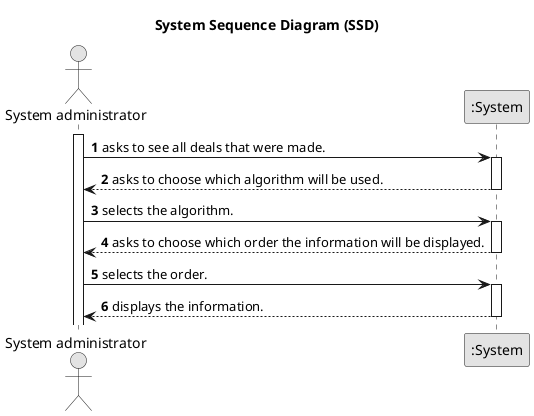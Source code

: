 @startuml
skinparam monochrome true
skinparam packageStyle rectangle
skinparam shadowing false

title System Sequence Diagram (SSD)

autonumber

actor "System administrator" as Employee
participant ":System" as System

activate Employee

        Employee -> System : asks to see all deals that were made.
    activate System

        System --> Employee : asks to choose which algorithm will be used.
    deactivate System

        Employee -> System : selects the algorithm.
    activate System

        System --> Employee: asks to choose which order the information will be displayed.
    deactivate System

        Employee -> System: selects the order.
    activate System

        System --> Employee: displays the information.
    deactivate System

@enduml